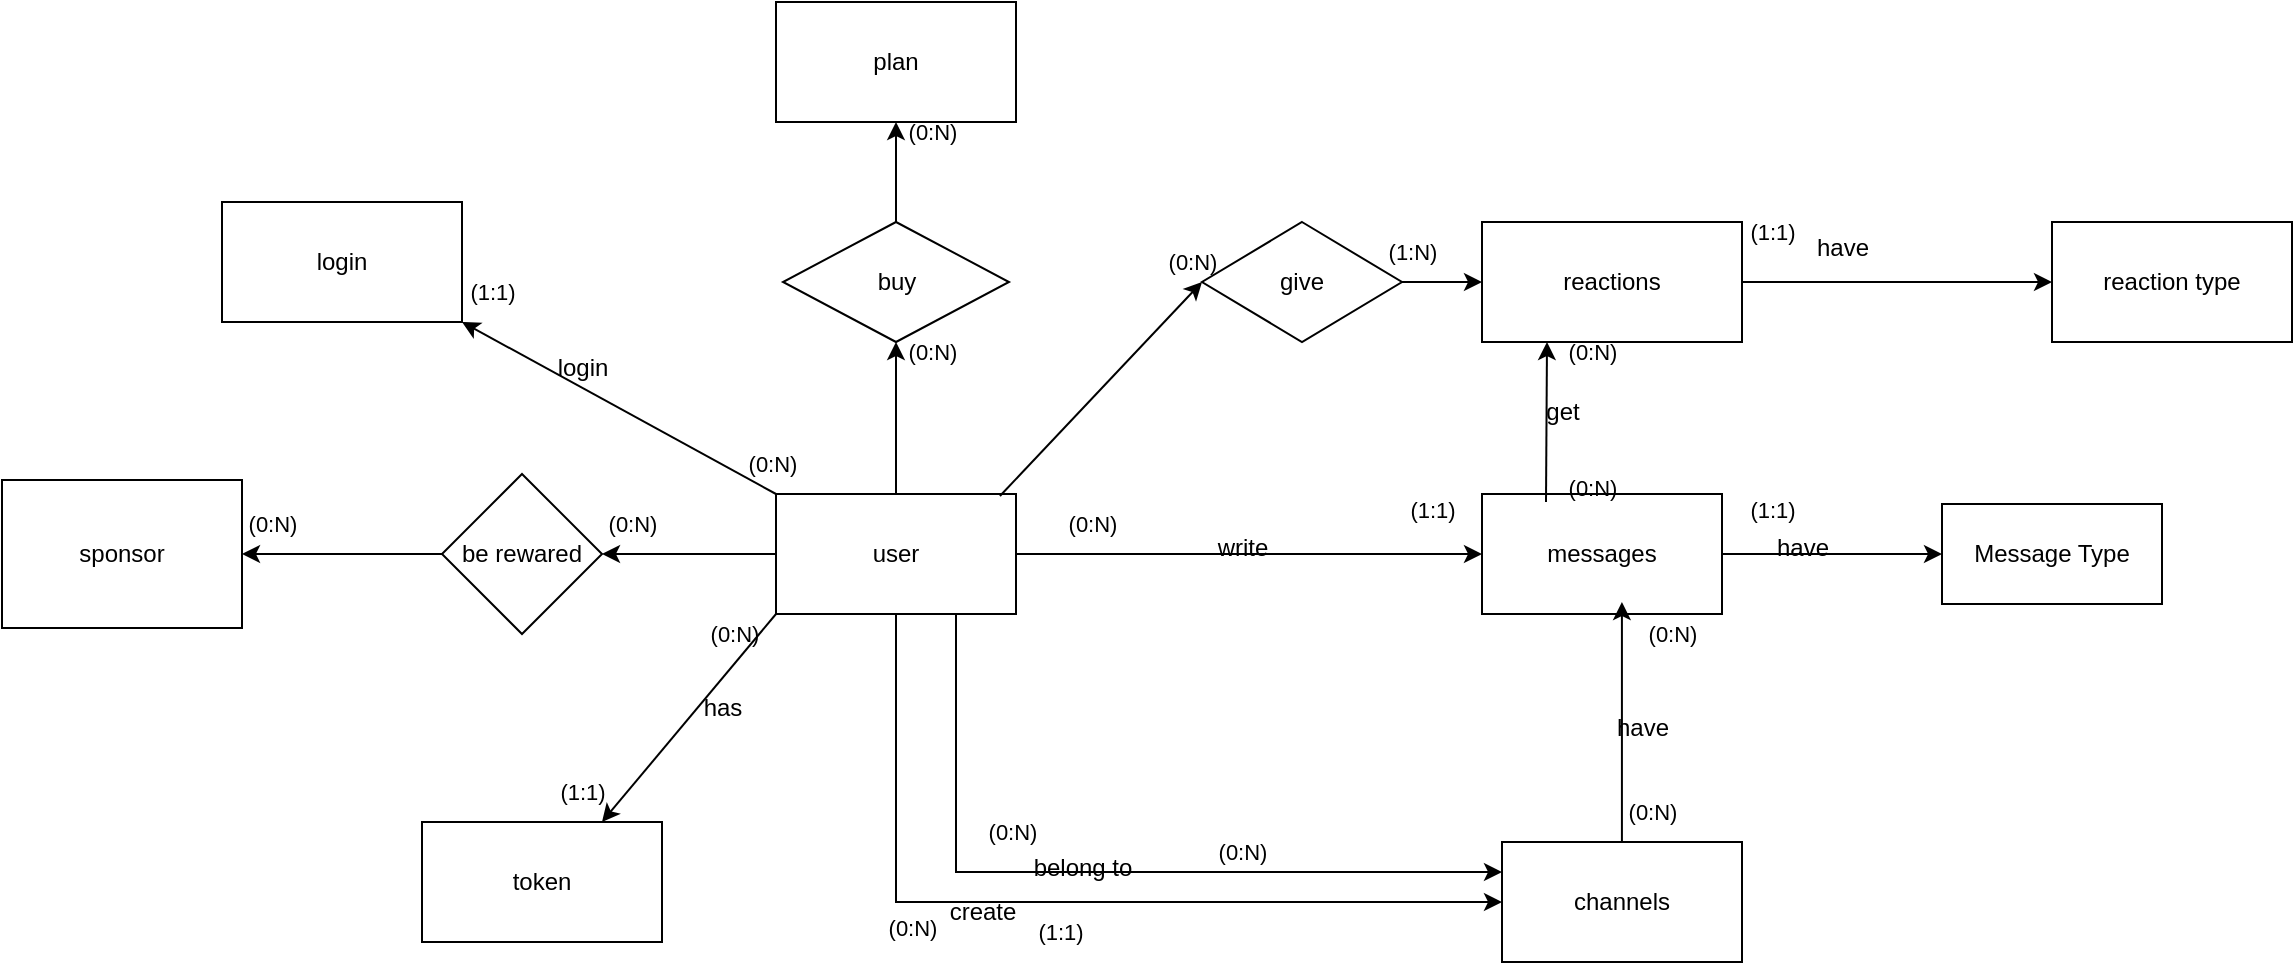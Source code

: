 <mxfile version="21.2.1" type="device">
  <diagram name="Page-1" id="YMdzvYCHin_Wwp8OJ8nt">
    <mxGraphModel dx="2798" dy="1848" grid="1" gridSize="10" guides="1" tooltips="1" connect="1" arrows="1" fold="1" page="1" pageScale="1" pageWidth="827" pageHeight="1169" math="0" shadow="0">
      <root>
        <mxCell id="0" />
        <mxCell id="1" parent="0" />
        <mxCell id="8RzWvGVRaa05n0lkUUAk-4" value="Message Type" style="html=1;whiteSpace=wrap;" parent="1" vertex="1">
          <mxGeometry x="50" y="-579" width="110" height="50" as="geometry" />
        </mxCell>
        <mxCell id="9AOaVuLsvawVnCGvauW7-13" style="edgeStyle=orthogonalEdgeStyle;rounded=0;orthogonalLoop=1;jettySize=auto;html=1;entryX=0.5;entryY=1;entryDx=0;entryDy=0;" edge="1" parent="1" source="9AOaVuLsvawVnCGvauW7-1" target="9AOaVuLsvawVnCGvauW7-3">
          <mxGeometry relative="1" as="geometry" />
        </mxCell>
        <mxCell id="9AOaVuLsvawVnCGvauW7-18" style="edgeStyle=orthogonalEdgeStyle;rounded=0;orthogonalLoop=1;jettySize=auto;html=1;entryX=1;entryY=0.5;entryDx=0;entryDy=0;" edge="1" parent="1" source="9AOaVuLsvawVnCGvauW7-1" target="9AOaVuLsvawVnCGvauW7-11">
          <mxGeometry relative="1" as="geometry">
            <mxPoint x="-610" y="-554" as="targetPoint" />
          </mxGeometry>
        </mxCell>
        <mxCell id="9AOaVuLsvawVnCGvauW7-22" style="edgeStyle=orthogonalEdgeStyle;rounded=0;orthogonalLoop=1;jettySize=auto;html=1;entryX=0;entryY=0.5;entryDx=0;entryDy=0;" edge="1" parent="1" source="9AOaVuLsvawVnCGvauW7-1" target="9AOaVuLsvawVnCGvauW7-6">
          <mxGeometry relative="1" as="geometry">
            <mxPoint x="-150" y="-554" as="targetPoint" />
          </mxGeometry>
        </mxCell>
        <mxCell id="9AOaVuLsvawVnCGvauW7-26" style="edgeStyle=orthogonalEdgeStyle;rounded=0;orthogonalLoop=1;jettySize=auto;html=1;entryX=0;entryY=0.5;entryDx=0;entryDy=0;" edge="1" parent="1" source="9AOaVuLsvawVnCGvauW7-1" target="9AOaVuLsvawVnCGvauW7-7">
          <mxGeometry relative="1" as="geometry">
            <mxPoint x="-210" y="-360" as="targetPoint" />
            <Array as="points">
              <mxPoint x="-473" y="-380" />
            </Array>
          </mxGeometry>
        </mxCell>
        <mxCell id="9AOaVuLsvawVnCGvauW7-27" style="edgeStyle=orthogonalEdgeStyle;rounded=0;orthogonalLoop=1;jettySize=auto;html=1;exitX=0.75;exitY=1;exitDx=0;exitDy=0;entryX=0;entryY=0.25;entryDx=0;entryDy=0;" edge="1" parent="1" source="9AOaVuLsvawVnCGvauW7-1" target="9AOaVuLsvawVnCGvauW7-7">
          <mxGeometry relative="1" as="geometry" />
        </mxCell>
        <mxCell id="9AOaVuLsvawVnCGvauW7-1" value="user" style="rounded=0;whiteSpace=wrap;html=1;" vertex="1" parent="1">
          <mxGeometry x="-533" y="-584" width="120" height="60" as="geometry" />
        </mxCell>
        <mxCell id="9AOaVuLsvawVnCGvauW7-2" value="plan" style="rounded=0;whiteSpace=wrap;html=1;" vertex="1" parent="1">
          <mxGeometry x="-533" y="-830" width="120" height="60" as="geometry" />
        </mxCell>
        <mxCell id="9AOaVuLsvawVnCGvauW7-14" style="edgeStyle=orthogonalEdgeStyle;rounded=0;orthogonalLoop=1;jettySize=auto;html=1;exitX=0.5;exitY=0;exitDx=0;exitDy=0;entryX=0.5;entryY=1;entryDx=0;entryDy=0;" edge="1" parent="1" source="9AOaVuLsvawVnCGvauW7-3" target="9AOaVuLsvawVnCGvauW7-2">
          <mxGeometry relative="1" as="geometry" />
        </mxCell>
        <mxCell id="9AOaVuLsvawVnCGvauW7-3" value="buy" style="rhombus;whiteSpace=wrap;html=1;" vertex="1" parent="1">
          <mxGeometry x="-529.5" y="-720" width="113" height="60" as="geometry" />
        </mxCell>
        <mxCell id="9AOaVuLsvawVnCGvauW7-16" style="edgeStyle=orthogonalEdgeStyle;rounded=0;orthogonalLoop=1;jettySize=auto;html=1;entryX=0;entryY=0.5;entryDx=0;entryDy=0;" edge="1" parent="1" source="9AOaVuLsvawVnCGvauW7-4" target="9AOaVuLsvawVnCGvauW7-5">
          <mxGeometry relative="1" as="geometry" />
        </mxCell>
        <mxCell id="9AOaVuLsvawVnCGvauW7-4" value="give" style="rhombus;whiteSpace=wrap;html=1;" vertex="1" parent="1">
          <mxGeometry x="-320" y="-720" width="100" height="60" as="geometry" />
        </mxCell>
        <mxCell id="9AOaVuLsvawVnCGvauW7-17" style="edgeStyle=orthogonalEdgeStyle;rounded=0;orthogonalLoop=1;jettySize=auto;html=1;entryX=0;entryY=0.5;entryDx=0;entryDy=0;" edge="1" parent="1" source="9AOaVuLsvawVnCGvauW7-5" target="9AOaVuLsvawVnCGvauW7-8">
          <mxGeometry relative="1" as="geometry" />
        </mxCell>
        <mxCell id="9AOaVuLsvawVnCGvauW7-5" value="reactions" style="rounded=0;whiteSpace=wrap;html=1;" vertex="1" parent="1">
          <mxGeometry x="-180" y="-720" width="130" height="60" as="geometry" />
        </mxCell>
        <mxCell id="9AOaVuLsvawVnCGvauW7-23" style="edgeStyle=orthogonalEdgeStyle;rounded=0;orthogonalLoop=1;jettySize=auto;html=1;entryX=0;entryY=0.5;entryDx=0;entryDy=0;" edge="1" parent="1" source="9AOaVuLsvawVnCGvauW7-6" target="8RzWvGVRaa05n0lkUUAk-4">
          <mxGeometry relative="1" as="geometry" />
        </mxCell>
        <mxCell id="9AOaVuLsvawVnCGvauW7-6" value="messages" style="rounded=0;whiteSpace=wrap;html=1;" vertex="1" parent="1">
          <mxGeometry x="-180" y="-584" width="120" height="60" as="geometry" />
        </mxCell>
        <mxCell id="9AOaVuLsvawVnCGvauW7-28" style="edgeStyle=orthogonalEdgeStyle;rounded=0;orthogonalLoop=1;jettySize=auto;html=1;entryX=0.583;entryY=0.9;entryDx=0;entryDy=0;entryPerimeter=0;" edge="1" parent="1" source="9AOaVuLsvawVnCGvauW7-7" target="9AOaVuLsvawVnCGvauW7-6">
          <mxGeometry relative="1" as="geometry" />
        </mxCell>
        <mxCell id="9AOaVuLsvawVnCGvauW7-7" value="channels" style="rounded=0;whiteSpace=wrap;html=1;" vertex="1" parent="1">
          <mxGeometry x="-170" y="-410" width="120" height="60" as="geometry" />
        </mxCell>
        <mxCell id="9AOaVuLsvawVnCGvauW7-8" value="reaction type" style="rounded=0;whiteSpace=wrap;html=1;" vertex="1" parent="1">
          <mxGeometry x="105" y="-720" width="120" height="60" as="geometry" />
        </mxCell>
        <mxCell id="9AOaVuLsvawVnCGvauW7-9" value="token" style="rounded=0;whiteSpace=wrap;html=1;" vertex="1" parent="1">
          <mxGeometry x="-710" y="-420" width="120" height="60" as="geometry" />
        </mxCell>
        <mxCell id="9AOaVuLsvawVnCGvauW7-10" value="login" style="rounded=0;whiteSpace=wrap;html=1;" vertex="1" parent="1">
          <mxGeometry x="-810" y="-730" width="120" height="60" as="geometry" />
        </mxCell>
        <mxCell id="9AOaVuLsvawVnCGvauW7-19" style="edgeStyle=orthogonalEdgeStyle;rounded=0;orthogonalLoop=1;jettySize=auto;html=1;entryX=1;entryY=0.5;entryDx=0;entryDy=0;" edge="1" parent="1" source="9AOaVuLsvawVnCGvauW7-11" target="9AOaVuLsvawVnCGvauW7-12">
          <mxGeometry relative="1" as="geometry" />
        </mxCell>
        <mxCell id="9AOaVuLsvawVnCGvauW7-11" value="be rewared" style="rhombus;whiteSpace=wrap;html=1;" vertex="1" parent="1">
          <mxGeometry x="-700" y="-594" width="80" height="80" as="geometry" />
        </mxCell>
        <mxCell id="9AOaVuLsvawVnCGvauW7-12" value="sponsor" style="rounded=0;whiteSpace=wrap;html=1;" vertex="1" parent="1">
          <mxGeometry x="-920" y="-591" width="120" height="74" as="geometry" />
        </mxCell>
        <mxCell id="9AOaVuLsvawVnCGvauW7-15" value="" style="endArrow=classic;html=1;rounded=0;exitX=0.933;exitY=0.017;exitDx=0;exitDy=0;exitPerimeter=0;entryX=0;entryY=0.5;entryDx=0;entryDy=0;" edge="1" parent="1" source="9AOaVuLsvawVnCGvauW7-1" target="9AOaVuLsvawVnCGvauW7-4">
          <mxGeometry width="50" height="50" relative="1" as="geometry">
            <mxPoint x="-470" y="-570" as="sourcePoint" />
            <mxPoint x="-420" y="-620" as="targetPoint" />
            <Array as="points" />
          </mxGeometry>
        </mxCell>
        <mxCell id="9AOaVuLsvawVnCGvauW7-20" value="" style="endArrow=classic;html=1;rounded=0;exitX=0;exitY=0;exitDx=0;exitDy=0;entryX=1;entryY=1;entryDx=0;entryDy=0;" edge="1" parent="1" source="9AOaVuLsvawVnCGvauW7-1" target="9AOaVuLsvawVnCGvauW7-10">
          <mxGeometry width="50" height="50" relative="1" as="geometry">
            <mxPoint x="-530" y="-510" as="sourcePoint" />
            <mxPoint x="-480" y="-560" as="targetPoint" />
          </mxGeometry>
        </mxCell>
        <mxCell id="9AOaVuLsvawVnCGvauW7-21" value="" style="endArrow=classic;html=1;rounded=0;exitX=0;exitY=1;exitDx=0;exitDy=0;entryX=0.75;entryY=0;entryDx=0;entryDy=0;" edge="1" parent="1" source="9AOaVuLsvawVnCGvauW7-1" target="9AOaVuLsvawVnCGvauW7-9">
          <mxGeometry width="50" height="50" relative="1" as="geometry">
            <mxPoint x="-530" y="-480" as="sourcePoint" />
            <mxPoint x="-480" y="-530" as="targetPoint" />
          </mxGeometry>
        </mxCell>
        <mxCell id="9AOaVuLsvawVnCGvauW7-30" value="login" style="text;html=1;align=center;verticalAlign=middle;resizable=0;points=[];autosize=1;strokeColor=none;fillColor=none;" vertex="1" parent="1">
          <mxGeometry x="-655" y="-662" width="50" height="30" as="geometry" />
        </mxCell>
        <mxCell id="9AOaVuLsvawVnCGvauW7-31" value="has" style="text;html=1;align=center;verticalAlign=middle;resizable=0;points=[];autosize=1;strokeColor=none;fillColor=none;" vertex="1" parent="1">
          <mxGeometry x="-580" y="-492" width="40" height="30" as="geometry" />
        </mxCell>
        <mxCell id="9AOaVuLsvawVnCGvauW7-32" value="write" style="text;html=1;align=center;verticalAlign=middle;resizable=0;points=[];autosize=1;strokeColor=none;fillColor=none;" vertex="1" parent="1">
          <mxGeometry x="-325" y="-572" width="50" height="30" as="geometry" />
        </mxCell>
        <mxCell id="9AOaVuLsvawVnCGvauW7-33" value="belong to" style="text;html=1;align=center;verticalAlign=middle;resizable=0;points=[];autosize=1;strokeColor=none;fillColor=none;" vertex="1" parent="1">
          <mxGeometry x="-415" y="-412" width="70" height="30" as="geometry" />
        </mxCell>
        <mxCell id="9AOaVuLsvawVnCGvauW7-34" value="create" style="text;html=1;align=center;verticalAlign=middle;resizable=0;points=[];autosize=1;strokeColor=none;fillColor=none;" vertex="1" parent="1">
          <mxGeometry x="-460" y="-390" width="60" height="30" as="geometry" />
        </mxCell>
        <mxCell id="9AOaVuLsvawVnCGvauW7-35" value="have" style="text;html=1;align=center;verticalAlign=middle;resizable=0;points=[];autosize=1;strokeColor=none;fillColor=none;" vertex="1" parent="1">
          <mxGeometry x="-25" y="-722" width="50" height="30" as="geometry" />
        </mxCell>
        <mxCell id="9AOaVuLsvawVnCGvauW7-36" value="have" style="text;html=1;align=center;verticalAlign=middle;resizable=0;points=[];autosize=1;strokeColor=none;fillColor=none;" vertex="1" parent="1">
          <mxGeometry x="-45" y="-572" width="50" height="30" as="geometry" />
        </mxCell>
        <mxCell id="9AOaVuLsvawVnCGvauW7-37" value="" style="endArrow=classic;html=1;rounded=0;entryX=0.25;entryY=1;entryDx=0;entryDy=0;" edge="1" parent="1" target="9AOaVuLsvawVnCGvauW7-5">
          <mxGeometry width="50" height="50" relative="1" as="geometry">
            <mxPoint x="-148" y="-580" as="sourcePoint" />
            <mxPoint x="-240" y="-570" as="targetPoint" />
          </mxGeometry>
        </mxCell>
        <mxCell id="9AOaVuLsvawVnCGvauW7-38" value="(0:N)" style="text;html=1;align=center;verticalAlign=middle;resizable=0;points=[];autosize=1;strokeColor=none;fillColor=none;fontSize=11;fontFamily=Helvetica;fontColor=default;" vertex="1" parent="1">
          <mxGeometry x="-480" y="-780" width="50" height="30" as="geometry" />
        </mxCell>
        <mxCell id="9AOaVuLsvawVnCGvauW7-39" value="(0:N)" style="text;html=1;align=center;verticalAlign=middle;resizable=0;points=[];autosize=1;strokeColor=none;fillColor=none;fontSize=11;fontFamily=Helvetica;fontColor=default;" vertex="1" parent="1">
          <mxGeometry x="-480" y="-670" width="50" height="30" as="geometry" />
        </mxCell>
        <mxCell id="9AOaVuLsvawVnCGvauW7-40" value="(0:N)" style="text;html=1;align=center;verticalAlign=middle;resizable=0;points=[];autosize=1;strokeColor=none;fillColor=none;fontSize=11;fontFamily=Helvetica;fontColor=default;" vertex="1" parent="1">
          <mxGeometry x="-560" y="-614" width="50" height="30" as="geometry" />
        </mxCell>
        <mxCell id="9AOaVuLsvawVnCGvauW7-41" value="(0:N)" style="text;html=1;align=center;verticalAlign=middle;resizable=0;points=[];autosize=1;strokeColor=none;fillColor=none;fontSize=11;fontFamily=Helvetica;fontColor=default;" vertex="1" parent="1">
          <mxGeometry x="-579.5" y="-529" width="50" height="30" as="geometry" />
        </mxCell>
        <mxCell id="9AOaVuLsvawVnCGvauW7-42" value="(0:N)" style="text;html=1;align=center;verticalAlign=middle;resizable=0;points=[];autosize=1;strokeColor=none;fillColor=none;fontSize=11;fontFamily=Helvetica;fontColor=default;" vertex="1" parent="1">
          <mxGeometry x="-630" y="-584" width="50" height="30" as="geometry" />
        </mxCell>
        <mxCell id="9AOaVuLsvawVnCGvauW7-43" value="(1:1)" style="text;html=1;align=center;verticalAlign=middle;resizable=0;points=[];autosize=1;strokeColor=none;fillColor=none;fontSize=11;fontFamily=Helvetica;fontColor=default;" vertex="1" parent="1">
          <mxGeometry x="-700" y="-700" width="50" height="30" as="geometry" />
        </mxCell>
        <mxCell id="9AOaVuLsvawVnCGvauW7-44" value="(0:N)" style="text;html=1;align=center;verticalAlign=middle;resizable=0;points=[];autosize=1;strokeColor=none;fillColor=none;fontSize=11;fontFamily=Helvetica;fontColor=default;" vertex="1" parent="1">
          <mxGeometry x="-810" y="-584" width="50" height="30" as="geometry" />
        </mxCell>
        <mxCell id="9AOaVuLsvawVnCGvauW7-45" value="(1:1)" style="text;html=1;align=center;verticalAlign=middle;resizable=0;points=[];autosize=1;strokeColor=none;fillColor=none;fontSize=11;fontFamily=Helvetica;fontColor=default;" vertex="1" parent="1">
          <mxGeometry x="-655" y="-450" width="50" height="30" as="geometry" />
        </mxCell>
        <mxCell id="9AOaVuLsvawVnCGvauW7-46" value="(0:N)" style="text;html=1;align=center;verticalAlign=middle;resizable=0;points=[];autosize=1;strokeColor=none;fillColor=none;fontSize=11;fontFamily=Helvetica;fontColor=default;" vertex="1" parent="1">
          <mxGeometry x="-350" y="-715" width="50" height="30" as="geometry" />
        </mxCell>
        <mxCell id="9AOaVuLsvawVnCGvauW7-47" value="(1:N)" style="text;html=1;align=center;verticalAlign=middle;resizable=0;points=[];autosize=1;strokeColor=none;fillColor=none;fontSize=11;fontFamily=Helvetica;fontColor=default;" vertex="1" parent="1">
          <mxGeometry x="-240" y="-720" width="50" height="30" as="geometry" />
        </mxCell>
        <mxCell id="9AOaVuLsvawVnCGvauW7-48" value="(0:N)" style="text;html=1;align=center;verticalAlign=middle;resizable=0;points=[];autosize=1;strokeColor=none;fillColor=none;fontSize=11;fontFamily=Helvetica;fontColor=default;" vertex="1" parent="1">
          <mxGeometry x="-400" y="-584" width="50" height="30" as="geometry" />
        </mxCell>
        <mxCell id="9AOaVuLsvawVnCGvauW7-49" value="(1:1)" style="text;html=1;align=center;verticalAlign=middle;resizable=0;points=[];autosize=1;strokeColor=none;fillColor=none;fontSize=11;fontFamily=Helvetica;fontColor=default;" vertex="1" parent="1">
          <mxGeometry x="-230" y="-591" width="50" height="30" as="geometry" />
        </mxCell>
        <mxCell id="9AOaVuLsvawVnCGvauW7-50" value="(0:N)" style="text;html=1;align=center;verticalAlign=middle;resizable=0;points=[];autosize=1;strokeColor=none;fillColor=none;fontSize=11;fontFamily=Helvetica;fontColor=default;" vertex="1" parent="1">
          <mxGeometry x="-440" y="-430" width="50" height="30" as="geometry" />
        </mxCell>
        <mxCell id="9AOaVuLsvawVnCGvauW7-51" value="(0:N)" style="text;html=1;align=center;verticalAlign=middle;resizable=0;points=[];autosize=1;strokeColor=none;fillColor=none;fontSize=11;fontFamily=Helvetica;fontColor=default;" vertex="1" parent="1">
          <mxGeometry x="-325" y="-420" width="50" height="30" as="geometry" />
        </mxCell>
        <mxCell id="9AOaVuLsvawVnCGvauW7-52" value="(0:N)" style="text;html=1;align=center;verticalAlign=middle;resizable=0;points=[];autosize=1;strokeColor=none;fillColor=none;fontSize=11;fontFamily=Helvetica;fontColor=default;" vertex="1" parent="1">
          <mxGeometry x="-490" y="-382" width="50" height="30" as="geometry" />
        </mxCell>
        <mxCell id="9AOaVuLsvawVnCGvauW7-53" value="(1:1)" style="text;html=1;align=center;verticalAlign=middle;resizable=0;points=[];autosize=1;strokeColor=none;fillColor=none;fontSize=11;fontFamily=Helvetica;fontColor=default;" vertex="1" parent="1">
          <mxGeometry x="-416.5" y="-380" width="50" height="30" as="geometry" />
        </mxCell>
        <mxCell id="9AOaVuLsvawVnCGvauW7-54" value="(0:N)" style="text;html=1;align=center;verticalAlign=middle;resizable=0;points=[];autosize=1;strokeColor=none;fillColor=none;fontSize=11;fontFamily=Helvetica;fontColor=default;" vertex="1" parent="1">
          <mxGeometry x="-110" y="-529" width="50" height="30" as="geometry" />
        </mxCell>
        <mxCell id="9AOaVuLsvawVnCGvauW7-55" value="(0:N)" style="text;html=1;align=center;verticalAlign=middle;resizable=0;points=[];autosize=1;strokeColor=none;fillColor=none;fontSize=11;fontFamily=Helvetica;fontColor=default;" vertex="1" parent="1">
          <mxGeometry x="-120" y="-440" width="50" height="30" as="geometry" />
        </mxCell>
        <mxCell id="9AOaVuLsvawVnCGvauW7-56" value="get" style="text;html=1;align=center;verticalAlign=middle;resizable=0;points=[];autosize=1;strokeColor=none;fillColor=none;" vertex="1" parent="1">
          <mxGeometry x="-160" y="-640" width="40" height="30" as="geometry" />
        </mxCell>
        <mxCell id="9AOaVuLsvawVnCGvauW7-57" value="have" style="text;html=1;align=center;verticalAlign=middle;resizable=0;points=[];autosize=1;strokeColor=none;fillColor=none;" vertex="1" parent="1">
          <mxGeometry x="-125" y="-482" width="50" height="30" as="geometry" />
        </mxCell>
        <mxCell id="9AOaVuLsvawVnCGvauW7-58" value="(0:N)" style="text;html=1;align=center;verticalAlign=middle;resizable=0;points=[];autosize=1;strokeColor=none;fillColor=none;fontSize=11;fontFamily=Helvetica;fontColor=default;" vertex="1" parent="1">
          <mxGeometry x="-150" y="-602" width="50" height="30" as="geometry" />
        </mxCell>
        <mxCell id="9AOaVuLsvawVnCGvauW7-59" value="(0:N)" style="text;html=1;align=center;verticalAlign=middle;resizable=0;points=[];autosize=1;strokeColor=none;fillColor=none;fontSize=11;fontFamily=Helvetica;fontColor=default;" vertex="1" parent="1">
          <mxGeometry x="-150" y="-670" width="50" height="30" as="geometry" />
        </mxCell>
        <mxCell id="9AOaVuLsvawVnCGvauW7-60" value="(1:1)" style="text;html=1;align=center;verticalAlign=middle;resizable=0;points=[];autosize=1;strokeColor=none;fillColor=none;fontSize=11;fontFamily=Helvetica;fontColor=default;" vertex="1" parent="1">
          <mxGeometry x="-60" y="-591" width="50" height="30" as="geometry" />
        </mxCell>
        <mxCell id="9AOaVuLsvawVnCGvauW7-61" value="(1:1)" style="text;html=1;align=center;verticalAlign=middle;resizable=0;points=[];autosize=1;strokeColor=none;fillColor=none;fontSize=11;fontFamily=Helvetica;fontColor=default;" vertex="1" parent="1">
          <mxGeometry x="-60" y="-730" width="50" height="30" as="geometry" />
        </mxCell>
      </root>
    </mxGraphModel>
  </diagram>
</mxfile>
